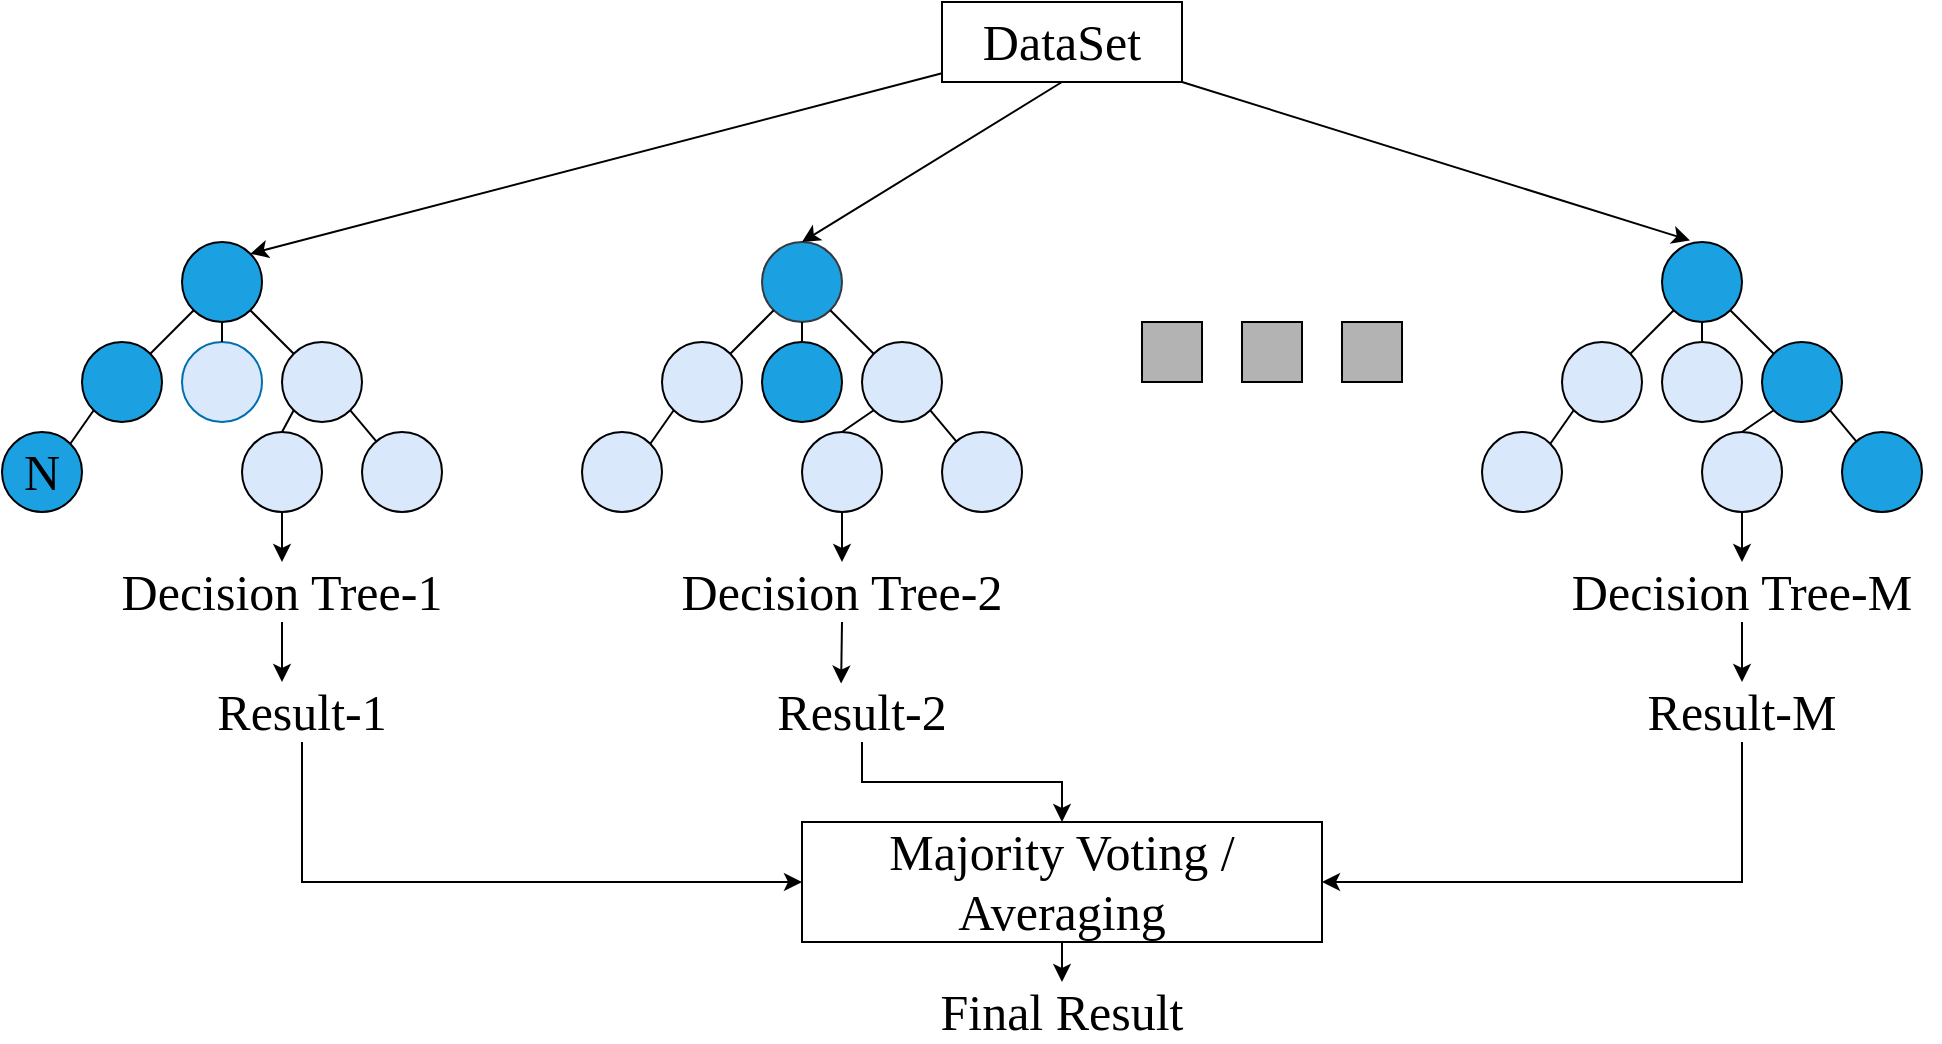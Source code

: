 <mxfile version="24.7.6">
  <diagram name="第 1 页" id="hqMSWx05icb2TXo64RTx">
    <mxGraphModel dx="1050" dy="1734" grid="1" gridSize="10" guides="1" tooltips="1" connect="1" arrows="0" fold="1" page="1" pageScale="1" pageWidth="827" pageHeight="1169" math="0" shadow="0">
      <root>
        <mxCell id="0" />
        <mxCell id="1" parent="0" />
        <mxCell id="2sswuefIibHv89pwSq-W-1" value="" style="ellipse;whiteSpace=wrap;html=1;aspect=fixed;fillColor=#1BA1E2;" parent="1" vertex="1">
          <mxGeometry x="240" y="40" width="40" height="40" as="geometry" />
        </mxCell>
        <mxCell id="2sswuefIibHv89pwSq-W-7" value="" style="ellipse;whiteSpace=wrap;html=1;aspect=fixed;fillColor=#1BA1E2;" parent="1" vertex="1">
          <mxGeometry x="190" y="90" width="40" height="40" as="geometry" />
        </mxCell>
        <mxCell id="2sswuefIibHv89pwSq-W-8" value="" style="ellipse;whiteSpace=wrap;html=1;aspect=fixed;fillColor=#DAE8FC;" parent="1" vertex="1">
          <mxGeometry x="290" y="90" width="40" height="40" as="geometry" />
        </mxCell>
        <mxCell id="2sswuefIibHv89pwSq-W-9" value="&lt;font style=&quot;font-size: 25px;&quot; face=&quot;Times New Roman&quot;&gt;N&lt;/font&gt;" style="ellipse;whiteSpace=wrap;html=1;aspect=fixed;fillColor=#1BA1E2;" parent="1" vertex="1">
          <mxGeometry x="150" y="135" width="40" height="40" as="geometry" />
        </mxCell>
        <mxCell id="2sswuefIibHv89pwSq-W-10" value="" style="ellipse;whiteSpace=wrap;html=1;aspect=fixed;fillColor=#DAE8FC;" parent="1" vertex="1">
          <mxGeometry x="330" y="135" width="40" height="40" as="geometry" />
        </mxCell>
        <mxCell id="2sswuefIibHv89pwSq-W-11" value="" style="endArrow=none;html=1;rounded=0;entryX=0;entryY=1;entryDx=0;entryDy=0;exitX=1;exitY=0;exitDx=0;exitDy=0;" parent="1" source="2sswuefIibHv89pwSq-W-7" target="2sswuefIibHv89pwSq-W-1" edge="1">
          <mxGeometry width="50" height="50" relative="1" as="geometry">
            <mxPoint x="80" y="270" as="sourcePoint" />
            <mxPoint x="130" y="220" as="targetPoint" />
          </mxGeometry>
        </mxCell>
        <mxCell id="2sswuefIibHv89pwSq-W-12" value="" style="endArrow=none;html=1;rounded=0;entryX=1;entryY=0;entryDx=0;entryDy=0;exitX=0;exitY=1;exitDx=0;exitDy=0;" parent="1" source="2sswuefIibHv89pwSq-W-7" target="2sswuefIibHv89pwSq-W-9" edge="1">
          <mxGeometry width="50" height="50" relative="1" as="geometry">
            <mxPoint x="244" y="96" as="sourcePoint" />
            <mxPoint x="256" y="84" as="targetPoint" />
          </mxGeometry>
        </mxCell>
        <mxCell id="2sswuefIibHv89pwSq-W-13" value="" style="endArrow=none;html=1;rounded=0;entryX=1;entryY=1;entryDx=0;entryDy=0;" parent="1" source="2sswuefIibHv89pwSq-W-8" target="2sswuefIibHv89pwSq-W-1" edge="1">
          <mxGeometry width="50" height="50" relative="1" as="geometry">
            <mxPoint x="244" y="96" as="sourcePoint" />
            <mxPoint x="256" y="84" as="targetPoint" />
          </mxGeometry>
        </mxCell>
        <mxCell id="2sswuefIibHv89pwSq-W-14" value="" style="endArrow=none;html=1;rounded=0;entryX=1;entryY=1;entryDx=0;entryDy=0;" parent="1" source="2sswuefIibHv89pwSq-W-10" target="2sswuefIibHv89pwSq-W-8" edge="1">
          <mxGeometry width="50" height="50" relative="1" as="geometry">
            <mxPoint x="296" y="96" as="sourcePoint" />
            <mxPoint x="284" y="84" as="targetPoint" />
          </mxGeometry>
        </mxCell>
        <mxCell id="2sswuefIibHv89pwSq-W-33" value="" style="rounded=0;whiteSpace=wrap;html=1;fillColor=#B3B3B3;" parent="1" vertex="1">
          <mxGeometry x="720" y="80" width="30" height="30" as="geometry" />
        </mxCell>
        <mxCell id="2sswuefIibHv89pwSq-W-34" value="" style="rounded=0;whiteSpace=wrap;html=1;fillColor=#B3B3B3;" parent="1" vertex="1">
          <mxGeometry x="770" y="80" width="30" height="30" as="geometry" />
        </mxCell>
        <mxCell id="2sswuefIibHv89pwSq-W-35" value="" style="rounded=0;whiteSpace=wrap;html=1;fillColor=#B3B3B3;" parent="1" vertex="1">
          <mxGeometry x="820" y="80" width="30" height="30" as="geometry" />
        </mxCell>
        <mxCell id="2sswuefIibHv89pwSq-W-88" style="edgeStyle=none;rounded=0;orthogonalLoop=1;jettySize=auto;html=1;exitX=1;exitY=1;exitDx=0;exitDy=0;entryX=0.35;entryY=-0.02;entryDx=0;entryDy=0;entryPerimeter=0;" parent="1" source="2sswuefIibHv89pwSq-W-36" target="2sswuefIibHv89pwSq-W-74" edge="1">
          <mxGeometry relative="1" as="geometry" />
        </mxCell>
        <mxCell id="2sswuefIibHv89pwSq-W-36" value="&lt;font style=&quot;font-size: 25px;&quot; face=&quot;Times New Roman&quot;&gt;DataSet&lt;/font&gt;" style="rounded=0;whiteSpace=wrap;html=1;" parent="1" vertex="1">
          <mxGeometry x="620" y="-80" width="120" height="40" as="geometry" />
        </mxCell>
        <mxCell id="2sswuefIibHv89pwSq-W-37" value="" style="ellipse;whiteSpace=wrap;html=1;aspect=fixed;fillColor=#DAE8FC;fontColor=#ffffff;strokeColor=#006EAF;" parent="1" vertex="1">
          <mxGeometry x="240" y="90" width="40" height="40" as="geometry" />
        </mxCell>
        <mxCell id="2sswuefIibHv89pwSq-W-39" value="" style="endArrow=none;html=1;rounded=0;exitX=0.5;exitY=1;exitDx=0;exitDy=0;" parent="1" source="2sswuefIibHv89pwSq-W-1" target="2sswuefIibHv89pwSq-W-37" edge="1">
          <mxGeometry width="50" height="50" relative="1" as="geometry">
            <mxPoint x="176" y="164" as="sourcePoint" />
            <mxPoint x="124" y="216" as="targetPoint" />
          </mxGeometry>
        </mxCell>
        <mxCell id="2sswuefIibHv89pwSq-W-63" value="" style="ellipse;whiteSpace=wrap;html=1;aspect=fixed;fillColor=#1BA1E2;strokeColor=#36393d;" parent="1" vertex="1">
          <mxGeometry x="530" y="40" width="40" height="40" as="geometry" />
        </mxCell>
        <mxCell id="2sswuefIibHv89pwSq-W-64" value="" style="ellipse;whiteSpace=wrap;html=1;aspect=fixed;fillColor=#DAE8FC;" parent="1" vertex="1">
          <mxGeometry x="480" y="90" width="40" height="40" as="geometry" />
        </mxCell>
        <mxCell id="2sswuefIibHv89pwSq-W-65" value="" style="ellipse;whiteSpace=wrap;html=1;aspect=fixed;fillColor=#DAE8FC;" parent="1" vertex="1">
          <mxGeometry x="580" y="90" width="40" height="40" as="geometry" />
        </mxCell>
        <mxCell id="2sswuefIibHv89pwSq-W-66" value="" style="ellipse;whiteSpace=wrap;html=1;aspect=fixed;fillColor=#DAE8FC;" parent="1" vertex="1">
          <mxGeometry x="440" y="135" width="40" height="40" as="geometry" />
        </mxCell>
        <mxCell id="2sswuefIibHv89pwSq-W-67" value="" style="ellipse;whiteSpace=wrap;html=1;aspect=fixed;fillColor=#DAE8FC;" parent="1" vertex="1">
          <mxGeometry x="620" y="135" width="40" height="40" as="geometry" />
        </mxCell>
        <mxCell id="2sswuefIibHv89pwSq-W-68" value="" style="endArrow=none;html=1;rounded=0;entryX=0;entryY=1;entryDx=0;entryDy=0;exitX=1;exitY=0;exitDx=0;exitDy=0;" parent="1" source="2sswuefIibHv89pwSq-W-64" target="2sswuefIibHv89pwSq-W-63" edge="1">
          <mxGeometry width="50" height="50" relative="1" as="geometry">
            <mxPoint x="370" y="270" as="sourcePoint" />
            <mxPoint x="420" y="220" as="targetPoint" />
          </mxGeometry>
        </mxCell>
        <mxCell id="2sswuefIibHv89pwSq-W-69" value="" style="endArrow=none;html=1;rounded=0;entryX=1;entryY=0;entryDx=0;entryDy=0;exitX=0;exitY=1;exitDx=0;exitDy=0;" parent="1" source="2sswuefIibHv89pwSq-W-64" target="2sswuefIibHv89pwSq-W-66" edge="1">
          <mxGeometry width="50" height="50" relative="1" as="geometry">
            <mxPoint x="534" y="96" as="sourcePoint" />
            <mxPoint x="546" y="84" as="targetPoint" />
          </mxGeometry>
        </mxCell>
        <mxCell id="2sswuefIibHv89pwSq-W-70" value="" style="endArrow=none;html=1;rounded=0;entryX=1;entryY=1;entryDx=0;entryDy=0;" parent="1" source="2sswuefIibHv89pwSq-W-65" target="2sswuefIibHv89pwSq-W-63" edge="1">
          <mxGeometry width="50" height="50" relative="1" as="geometry">
            <mxPoint x="534" y="96" as="sourcePoint" />
            <mxPoint x="546" y="84" as="targetPoint" />
          </mxGeometry>
        </mxCell>
        <mxCell id="2sswuefIibHv89pwSq-W-71" value="" style="endArrow=none;html=1;rounded=0;entryX=1;entryY=1;entryDx=0;entryDy=0;" parent="1" source="2sswuefIibHv89pwSq-W-67" target="2sswuefIibHv89pwSq-W-65" edge="1">
          <mxGeometry width="50" height="50" relative="1" as="geometry">
            <mxPoint x="586" y="96" as="sourcePoint" />
            <mxPoint x="574" y="84" as="targetPoint" />
          </mxGeometry>
        </mxCell>
        <mxCell id="2sswuefIibHv89pwSq-W-72" value="" style="ellipse;whiteSpace=wrap;html=1;aspect=fixed;fillColor=#1BA1E2;" parent="1" vertex="1">
          <mxGeometry x="530" y="90" width="40" height="40" as="geometry" />
        </mxCell>
        <mxCell id="2sswuefIibHv89pwSq-W-73" value="" style="endArrow=none;html=1;rounded=0;exitX=0.5;exitY=1;exitDx=0;exitDy=0;" parent="1" source="2sswuefIibHv89pwSq-W-63" target="2sswuefIibHv89pwSq-W-72" edge="1">
          <mxGeometry width="50" height="50" relative="1" as="geometry">
            <mxPoint x="466" y="164" as="sourcePoint" />
            <mxPoint x="414" y="216" as="targetPoint" />
          </mxGeometry>
        </mxCell>
        <mxCell id="2sswuefIibHv89pwSq-W-74" value="" style="ellipse;whiteSpace=wrap;html=1;aspect=fixed;fillColor=#1BA1E2;" parent="1" vertex="1">
          <mxGeometry x="980" y="40" width="40" height="40" as="geometry" />
        </mxCell>
        <mxCell id="2sswuefIibHv89pwSq-W-75" value="" style="ellipse;whiteSpace=wrap;html=1;aspect=fixed;fillColor=#DAE8FC;" parent="1" vertex="1">
          <mxGeometry x="930" y="90" width="40" height="40" as="geometry" />
        </mxCell>
        <mxCell id="2sswuefIibHv89pwSq-W-76" value="" style="ellipse;whiteSpace=wrap;html=1;aspect=fixed;fillColor=#1BA1E2;" parent="1" vertex="1">
          <mxGeometry x="1030" y="90" width="40" height="40" as="geometry" />
        </mxCell>
        <mxCell id="2sswuefIibHv89pwSq-W-77" value="" style="ellipse;whiteSpace=wrap;html=1;aspect=fixed;fillColor=#DAE8FC;" parent="1" vertex="1">
          <mxGeometry x="890" y="135" width="40" height="40" as="geometry" />
        </mxCell>
        <mxCell id="2sswuefIibHv89pwSq-W-78" value="" style="ellipse;whiteSpace=wrap;html=1;aspect=fixed;fillColor=#1BA1E2;" parent="1" vertex="1">
          <mxGeometry x="1070" y="135" width="40" height="40" as="geometry" />
        </mxCell>
        <mxCell id="2sswuefIibHv89pwSq-W-79" value="" style="endArrow=none;html=1;rounded=0;entryX=0;entryY=1;entryDx=0;entryDy=0;exitX=1;exitY=0;exitDx=0;exitDy=0;" parent="1" source="2sswuefIibHv89pwSq-W-75" target="2sswuefIibHv89pwSq-W-74" edge="1">
          <mxGeometry width="50" height="50" relative="1" as="geometry">
            <mxPoint x="820" y="270" as="sourcePoint" />
            <mxPoint x="870" y="220" as="targetPoint" />
          </mxGeometry>
        </mxCell>
        <mxCell id="2sswuefIibHv89pwSq-W-80" value="" style="endArrow=none;html=1;rounded=0;entryX=1;entryY=0;entryDx=0;entryDy=0;exitX=0;exitY=1;exitDx=0;exitDy=0;" parent="1" source="2sswuefIibHv89pwSq-W-75" target="2sswuefIibHv89pwSq-W-77" edge="1">
          <mxGeometry width="50" height="50" relative="1" as="geometry">
            <mxPoint x="984" y="96" as="sourcePoint" />
            <mxPoint x="996" y="84" as="targetPoint" />
          </mxGeometry>
        </mxCell>
        <mxCell id="2sswuefIibHv89pwSq-W-81" value="" style="endArrow=none;html=1;rounded=0;entryX=1;entryY=1;entryDx=0;entryDy=0;" parent="1" source="2sswuefIibHv89pwSq-W-76" target="2sswuefIibHv89pwSq-W-74" edge="1">
          <mxGeometry width="50" height="50" relative="1" as="geometry">
            <mxPoint x="984" y="96" as="sourcePoint" />
            <mxPoint x="996" y="84" as="targetPoint" />
          </mxGeometry>
        </mxCell>
        <mxCell id="2sswuefIibHv89pwSq-W-82" value="" style="endArrow=none;html=1;rounded=0;entryX=1;entryY=1;entryDx=0;entryDy=0;" parent="1" source="2sswuefIibHv89pwSq-W-78" target="2sswuefIibHv89pwSq-W-76" edge="1">
          <mxGeometry width="50" height="50" relative="1" as="geometry">
            <mxPoint x="1036" y="96" as="sourcePoint" />
            <mxPoint x="1024" y="84" as="targetPoint" />
          </mxGeometry>
        </mxCell>
        <mxCell id="2sswuefIibHv89pwSq-W-83" value="" style="ellipse;whiteSpace=wrap;html=1;aspect=fixed;fillColor=#DAE8FC;" parent="1" vertex="1">
          <mxGeometry x="980" y="90" width="40" height="40" as="geometry" />
        </mxCell>
        <mxCell id="2sswuefIibHv89pwSq-W-84" value="" style="endArrow=none;html=1;rounded=0;exitX=0.5;exitY=1;exitDx=0;exitDy=0;" parent="1" source="2sswuefIibHv89pwSq-W-74" target="2sswuefIibHv89pwSq-W-83" edge="1">
          <mxGeometry width="50" height="50" relative="1" as="geometry">
            <mxPoint x="916" y="164" as="sourcePoint" />
            <mxPoint x="864" y="216" as="targetPoint" />
          </mxGeometry>
        </mxCell>
        <mxCell id="2sswuefIibHv89pwSq-W-86" style="edgeStyle=none;rounded=0;orthogonalLoop=1;jettySize=auto;html=1;entryX=1;entryY=0;entryDx=0;entryDy=0;" parent="1" source="2sswuefIibHv89pwSq-W-36" target="2sswuefIibHv89pwSq-W-1" edge="1">
          <mxGeometry relative="1" as="geometry">
            <mxPoint x="279" y="55" as="targetPoint" />
          </mxGeometry>
        </mxCell>
        <mxCell id="2sswuefIibHv89pwSq-W-87" style="edgeStyle=none;rounded=0;orthogonalLoop=1;jettySize=auto;html=1;exitX=0.5;exitY=1;exitDx=0;exitDy=0;entryX=0.5;entryY=0;entryDx=0;entryDy=0;" parent="1" source="2sswuefIibHv89pwSq-W-36" target="2sswuefIibHv89pwSq-W-63" edge="1">
          <mxGeometry relative="1" as="geometry" />
        </mxCell>
        <mxCell id="2sswuefIibHv89pwSq-W-89" value="" style="ellipse;whiteSpace=wrap;html=1;aspect=fixed;fillColor=#DAE8FC;" parent="1" vertex="1">
          <mxGeometry x="550" y="135" width="40" height="40" as="geometry" />
        </mxCell>
        <mxCell id="2sswuefIibHv89pwSq-W-101" style="edgeStyle=none;rounded=0;orthogonalLoop=1;jettySize=auto;html=1;exitX=0.5;exitY=1;exitDx=0;exitDy=0;entryX=0.5;entryY=0;entryDx=0;entryDy=0;" parent="1" source="2sswuefIibHv89pwSq-W-91" target="2sswuefIibHv89pwSq-W-97" edge="1">
          <mxGeometry relative="1" as="geometry" />
        </mxCell>
        <mxCell id="2sswuefIibHv89pwSq-W-91" value="" style="ellipse;whiteSpace=wrap;html=1;aspect=fixed;fillColor=#DAE8FC;" parent="1" vertex="1">
          <mxGeometry x="270" y="135" width="40" height="40" as="geometry" />
        </mxCell>
        <mxCell id="2sswuefIibHv89pwSq-W-93" value="" style="endArrow=none;html=1;rounded=0;entryX=0.5;entryY=0;entryDx=0;entryDy=0;exitX=0;exitY=1;exitDx=0;exitDy=0;" parent="1" source="2sswuefIibHv89pwSq-W-8" target="2sswuefIibHv89pwSq-W-91" edge="1">
          <mxGeometry width="50" height="50" relative="1" as="geometry">
            <mxPoint x="310" y="130" as="sourcePoint" />
            <mxPoint x="610" y="160" as="targetPoint" />
          </mxGeometry>
        </mxCell>
        <mxCell id="2sswuefIibHv89pwSq-W-94" value="" style="ellipse;whiteSpace=wrap;html=1;aspect=fixed;fillColor=#DAE8FC;" parent="1" vertex="1">
          <mxGeometry x="1000" y="135" width="40" height="40" as="geometry" />
        </mxCell>
        <mxCell id="2sswuefIibHv89pwSq-W-95" value="" style="endArrow=none;html=1;rounded=0;entryX=0;entryY=1;entryDx=0;entryDy=0;exitX=0.5;exitY=0;exitDx=0;exitDy=0;" parent="1" source="2sswuefIibHv89pwSq-W-89" target="2sswuefIibHv89pwSq-W-65" edge="1">
          <mxGeometry width="50" height="50" relative="1" as="geometry">
            <mxPoint x="520" y="280" as="sourcePoint" />
            <mxPoint x="570" y="230" as="targetPoint" />
          </mxGeometry>
        </mxCell>
        <mxCell id="2sswuefIibHv89pwSq-W-96" value="" style="endArrow=none;html=1;rounded=0;entryX=0;entryY=1;entryDx=0;entryDy=0;exitX=0.5;exitY=0;exitDx=0;exitDy=0;" parent="1" source="2sswuefIibHv89pwSq-W-94" target="2sswuefIibHv89pwSq-W-76" edge="1">
          <mxGeometry width="50" height="50" relative="1" as="geometry">
            <mxPoint x="580" y="145" as="sourcePoint" />
            <mxPoint x="596" y="134" as="targetPoint" />
          </mxGeometry>
        </mxCell>
        <mxCell id="2sswuefIibHv89pwSq-W-97" value="&lt;font style=&quot;font-size: 25px;&quot; face=&quot;Times New Roman&quot;&gt;Decision Tree-1&lt;/font&gt;" style="text;strokeColor=none;align=center;fillColor=none;html=1;verticalAlign=middle;whiteSpace=wrap;rounded=0;" parent="1" vertex="1">
          <mxGeometry x="205" y="200" width="170" height="30" as="geometry" />
        </mxCell>
        <mxCell id="2sswuefIibHv89pwSq-W-98" value="&lt;font style=&quot;font-size: 25px;&quot; face=&quot;Times New Roman&quot;&gt;Decision Tree-2&lt;/font&gt;" style="text;strokeColor=none;align=center;fillColor=none;html=1;verticalAlign=middle;whiteSpace=wrap;rounded=0;" parent="1" vertex="1">
          <mxGeometry x="480" y="200" width="180" height="30" as="geometry" />
        </mxCell>
        <mxCell id="2sswuefIibHv89pwSq-W-99" style="edgeStyle=none;rounded=0;orthogonalLoop=1;jettySize=auto;html=1;exitX=0.75;exitY=1;exitDx=0;exitDy=0;" parent="1" source="2sswuefIibHv89pwSq-W-98" target="2sswuefIibHv89pwSq-W-98" edge="1">
          <mxGeometry relative="1" as="geometry" />
        </mxCell>
        <mxCell id="2sswuefIibHv89pwSq-W-109" style="edgeStyle=none;rounded=0;orthogonalLoop=1;jettySize=auto;html=1;exitX=0.5;exitY=1;exitDx=0;exitDy=0;entryX=0.5;entryY=0;entryDx=0;entryDy=0;" parent="1" source="2sswuefIibHv89pwSq-W-100" target="2sswuefIibHv89pwSq-W-106" edge="1">
          <mxGeometry relative="1" as="geometry" />
        </mxCell>
        <mxCell id="2sswuefIibHv89pwSq-W-100" value="&lt;font style=&quot;font-size: 25px;&quot; face=&quot;Times New Roman&quot;&gt;Decision Tree-M&lt;/font&gt;" style="text;strokeColor=none;align=center;fillColor=none;html=1;verticalAlign=middle;whiteSpace=wrap;rounded=0;" parent="1" vertex="1">
          <mxGeometry x="921.25" y="200" width="197.5" height="30" as="geometry" />
        </mxCell>
        <mxCell id="2sswuefIibHv89pwSq-W-102" style="edgeStyle=none;rounded=0;orthogonalLoop=1;jettySize=auto;html=1;exitX=0.5;exitY=1;exitDx=0;exitDy=0;entryX=0.5;entryY=0;entryDx=0;entryDy=0;" parent="1" source="2sswuefIibHv89pwSq-W-89" target="2sswuefIibHv89pwSq-W-98" edge="1">
          <mxGeometry relative="1" as="geometry" />
        </mxCell>
        <mxCell id="2sswuefIibHv89pwSq-W-103" style="edgeStyle=none;rounded=0;orthogonalLoop=1;jettySize=auto;html=1;exitX=0.5;exitY=1;exitDx=0;exitDy=0;entryX=0.5;entryY=0;entryDx=0;entryDy=0;" parent="1" source="2sswuefIibHv89pwSq-W-94" target="2sswuefIibHv89pwSq-W-100" edge="1">
          <mxGeometry relative="1" as="geometry">
            <mxPoint x="1015" y="202" as="targetPoint" />
          </mxGeometry>
        </mxCell>
        <mxCell id="2sswuefIibHv89pwSq-W-111" style="edgeStyle=orthogonalEdgeStyle;rounded=0;orthogonalLoop=1;jettySize=auto;html=1;exitX=0.5;exitY=1;exitDx=0;exitDy=0;entryX=0;entryY=0.5;entryDx=0;entryDy=0;" parent="1" source="2sswuefIibHv89pwSq-W-104" target="2sswuefIibHv89pwSq-W-110" edge="1">
          <mxGeometry relative="1" as="geometry" />
        </mxCell>
        <mxCell id="2sswuefIibHv89pwSq-W-104" value="&lt;font style=&quot;font-size: 25px;&quot; face=&quot;Times New Roman&quot;&gt;Result-1&lt;/font&gt;" style="text;strokeColor=none;align=center;fillColor=none;html=1;verticalAlign=middle;whiteSpace=wrap;rounded=0;" parent="1" vertex="1">
          <mxGeometry x="240" y="260" width="120" height="30" as="geometry" />
        </mxCell>
        <mxCell id="2sswuefIibHv89pwSq-W-105" value="&lt;font style=&quot;font-size: 25px;&quot; face=&quot;Times New Roman&quot;&gt;Result-2&lt;/font&gt;" style="text;strokeColor=none;align=center;fillColor=none;html=1;verticalAlign=middle;whiteSpace=wrap;rounded=0;" parent="1" vertex="1">
          <mxGeometry x="520" y="260" width="120" height="30" as="geometry" />
        </mxCell>
        <mxCell id="2sswuefIibHv89pwSq-W-112" style="edgeStyle=orthogonalEdgeStyle;rounded=0;orthogonalLoop=1;jettySize=auto;html=1;exitX=0.5;exitY=1;exitDx=0;exitDy=0;entryX=1;entryY=0.5;entryDx=0;entryDy=0;" parent="1" source="2sswuefIibHv89pwSq-W-106" target="2sswuefIibHv89pwSq-W-110" edge="1">
          <mxGeometry relative="1" as="geometry" />
        </mxCell>
        <mxCell id="2sswuefIibHv89pwSq-W-106" value="&lt;font style=&quot;font-size: 25px;&quot; face=&quot;Times New Roman&quot;&gt;Result-M&lt;/font&gt;" style="text;strokeColor=none;align=center;fillColor=none;html=1;verticalAlign=middle;whiteSpace=wrap;rounded=0;" parent="1" vertex="1">
          <mxGeometry x="960" y="260" width="120" height="30" as="geometry" />
        </mxCell>
        <mxCell id="2sswuefIibHv89pwSq-W-107" style="edgeStyle=none;rounded=0;orthogonalLoop=1;jettySize=auto;html=1;exitX=0.5;exitY=1;exitDx=0;exitDy=0;" parent="1" source="2sswuefIibHv89pwSq-W-97" edge="1">
          <mxGeometry relative="1" as="geometry">
            <mxPoint x="290" y="260" as="targetPoint" />
          </mxGeometry>
        </mxCell>
        <mxCell id="2sswuefIibHv89pwSq-W-108" style="edgeStyle=none;rounded=0;orthogonalLoop=1;jettySize=auto;html=1;exitX=0.5;exitY=1;exitDx=0;exitDy=0;entryX=0.413;entryY=0.027;entryDx=0;entryDy=0;entryPerimeter=0;" parent="1" source="2sswuefIibHv89pwSq-W-98" target="2sswuefIibHv89pwSq-W-105" edge="1">
          <mxGeometry relative="1" as="geometry" />
        </mxCell>
        <mxCell id="2sswuefIibHv89pwSq-W-115" style="edgeStyle=orthogonalEdgeStyle;rounded=0;orthogonalLoop=1;jettySize=auto;html=1;exitX=0.5;exitY=1;exitDx=0;exitDy=0;entryX=0.5;entryY=0;entryDx=0;entryDy=0;" parent="1" source="2sswuefIibHv89pwSq-W-110" target="2sswuefIibHv89pwSq-W-114" edge="1">
          <mxGeometry relative="1" as="geometry" />
        </mxCell>
        <mxCell id="2sswuefIibHv89pwSq-W-110" value="&lt;font style=&quot;font-size: 25px;&quot; face=&quot;Times New Roman&quot;&gt;Majority Voting / Averaging&lt;/font&gt;" style="rounded=0;whiteSpace=wrap;html=1;" parent="1" vertex="1">
          <mxGeometry x="550" y="330" width="260" height="60" as="geometry" />
        </mxCell>
        <mxCell id="2sswuefIibHv89pwSq-W-113" style="edgeStyle=orthogonalEdgeStyle;rounded=0;orthogonalLoop=1;jettySize=auto;html=1;exitX=0.5;exitY=1;exitDx=0;exitDy=0;entryX=0.5;entryY=0;entryDx=0;entryDy=0;" parent="1" source="2sswuefIibHv89pwSq-W-105" target="2sswuefIibHv89pwSq-W-110" edge="1">
          <mxGeometry relative="1" as="geometry">
            <mxPoint x="700" y="410" as="targetPoint" />
          </mxGeometry>
        </mxCell>
        <mxCell id="2sswuefIibHv89pwSq-W-114" value="&lt;font style=&quot;font-size: 25px;&quot; face=&quot;Times New Roman&quot;&gt;Final Result&lt;/font&gt;" style="text;strokeColor=none;align=center;fillColor=none;html=1;verticalAlign=middle;whiteSpace=wrap;rounded=0;" parent="1" vertex="1">
          <mxGeometry x="605" y="410" width="150" height="30" as="geometry" />
        </mxCell>
      </root>
    </mxGraphModel>
  </diagram>
</mxfile>
